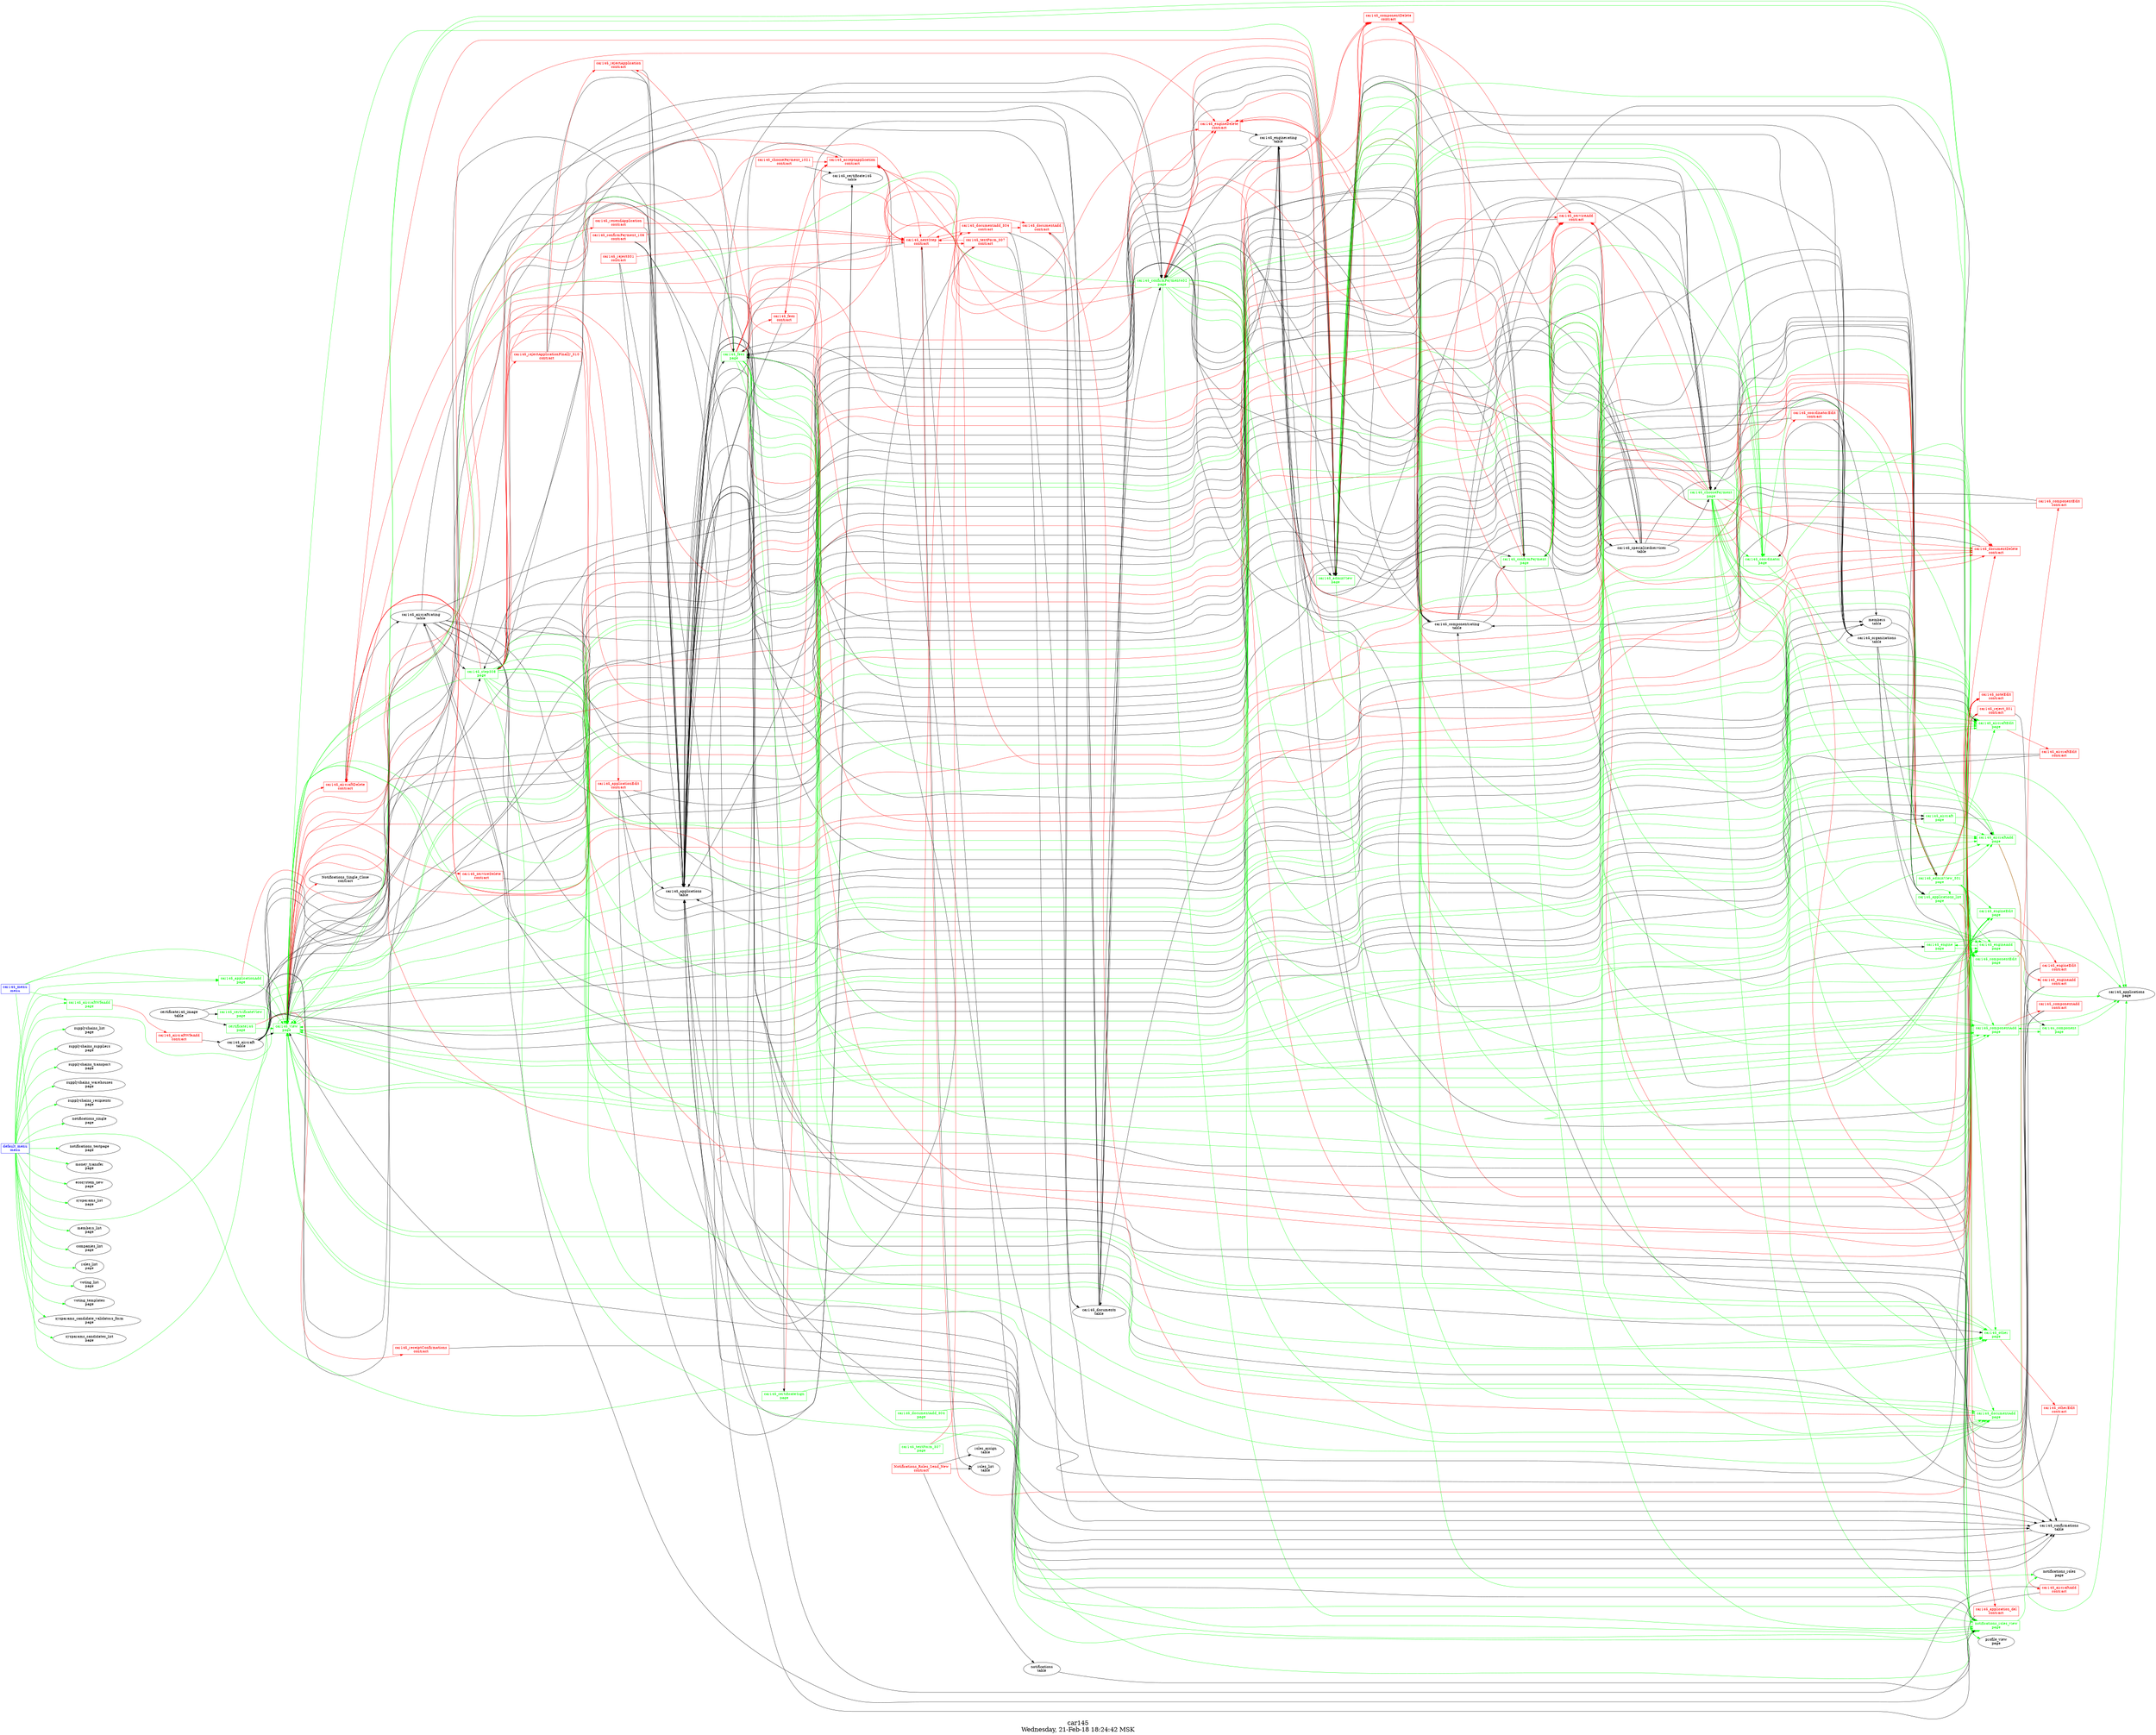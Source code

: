 digraph G {
fontsize="24.0";
label="car145\nWednesday, 21-Feb-18 18:24:42 MSK";
nojustify=true;
ordering=out;
rankdir=LR;
size="30";
"car145_menu\nmenu" -> "car145_applicationAdd\npage"  [ color=green ]
"car145_menu\nmenu" -> "car145_view\npage"  [ color=green ]
"car145_menu\nmenu" -> "car145_aircraftWfeAdd\npage"  [ color=green ]
"car145_menu\nmenu" -> "car145_applications_list\npage"  [ color=green ]
"car145_menu\nmenu" [color=blue, fontcolor=blue, group=menus, shape=record];
"default_menu\nmenu" -> "car145_applicationAdd\npage"  [ color=green ]
"default_menu\nmenu" -> "car145_view\npage"  [ color=green ]
"default_menu\nmenu" -> "car145_aircraftWfeAdd\npage"  [ color=green ]
"default_menu\nmenu" -> "car145_applications_list\npage"  [ color=green ]
"default_menu\nmenu" -> "supplychains_list\npage"  [ color=green ]
"default_menu\nmenu" -> "supplychains_suppliers\npage"  [ color=green ]
"default_menu\nmenu" -> "supplychains_transport\npage"  [ color=green ]
"default_menu\nmenu" -> "supplychains_warehouses\npage"  [ color=green ]
"default_menu\nmenu" -> "supplychains_recipients\npage"  [ color=green ]
"default_menu\nmenu" -> "notifications_single\npage"  [ color=green ]
"default_menu\nmenu" -> "notifications_roles\npage"  [ color=green ]
"default_menu\nmenu" -> "notifications_testpage\npage"  [ color=green ]
"default_menu\nmenu" -> "money_transfer\npage"  [ color=green ]
"default_menu\nmenu" -> "ecosystem_new\npage"  [ color=green ]
"default_menu\nmenu" -> "sysparams_list\npage"  [ color=green ]
"default_menu\nmenu" -> "profile_view\npage"  [ color=green ]
"default_menu\nmenu" -> "members_list\npage"  [ color=green ]
"default_menu\nmenu" -> "companies_list\npage"  [ color=green ]
"default_menu\nmenu" -> "roles_list\npage"  [ color=green ]
"default_menu\nmenu" -> "voting_list\npage"  [ color=green ]
"default_menu\nmenu" -> "voting_templates\npage"  [ color=green ]
"default_menu\nmenu" -> "sysparams_candidate_validators_form\npage"  [ color=green ]
"default_menu\nmenu" -> "sysparams_candidates_list\npage"  [ color=green ]
"default_menu\nmenu" [color=blue, fontcolor=blue, group=menus, shape=record];
"car145_adminView\npage" -> "car145_aircraftDelete\ncontract"  [ color=red ]
"car145_adminView\npage" -> "car145_engineDelete\ncontract"  [ color=red ]
"car145_adminView\npage" -> "car145_componentDelete\ncontract"  [ color=red ]
"car145_adminView\npage" -> "car145_serviceAdd\ncontract"  [ color=red ]
"car145_adminView\npage" -> "car145_documentDelete\ncontract"  [ color=red ]
"car145_adminView\npage" -> "car145_noteEdit\ncontract"  [ color=red ]
"car145_adminView\npage" -> "car145_acceptApplication\ncontract"  [ color=red ]
"car145_adminView\npage" -> "car145_rejectApplication\ncontract"  [ color=red ]
"car145_applications\ntable" -> "car145_adminView\npage"  [ color="" ]
"car145_organizations\ntable" -> "car145_adminView\npage"  [ color="" ]
"car145_aircraftrating\ntable" -> "car145_adminView\npage"  [ color="" ]
"car145_aircraft\ntable" -> "car145_adminView\npage"  [ color="" ]
"car145_enginerating\ntable" -> "car145_adminView\npage"  [ color="" ]
"car145_componentrating\ntable" -> "car145_adminView\npage"  [ color="" ]
"car145_specializedservices\ntable" -> "car145_adminView\npage"  [ color="" ]
"car145_documents\ntable" -> "car145_adminView\npage"  [ color="" ]
"car145_adminView\npage" -> "car145_coordinator\npage"  [ color=green ]
"car145_adminView\npage" -> "car145_aircraftEdit\npage"  [ color=green ]
"car145_adminView\npage" -> "car145_aircraftAdd\npage"  [ color=green ]
"car145_adminView\npage" -> "car145_engineEdit\npage"  [ color=green ]
"car145_adminView\npage" -> "car145_engineAdd\npage"  [ color=green ]
"car145_adminView\npage" -> "car145_componentEdit\npage"  [ color=green ]
"car145_adminView\npage" -> "car145_componentAdd\npage"  [ color=green ]
"car145_adminView\npage" -> "car145_view\npage"  [ color=green ]
"car145_adminView\npage" -> "car145_other\npage"  [ color=green ]
"car145_adminView\npage" -> "car145_documentAdd\npage"  [ color=green ]
"car145_adminView\npage" -> "notifications_roles_view\npage"  [ color=green ]
"car145_adminView\npage" [color=green, fontcolor=green, group=pages, shape=record];
"car145_adminView_301\npage" -> "car145_aircraftDelete\ncontract"  [ color=red ]
"car145_adminView_301\npage" -> "car145_engineDelete\ncontract"  [ color=red ]
"car145_adminView_301\npage" -> "car145_componentDelete\ncontract"  [ color=red ]
"car145_adminView_301\npage" -> "car145_serviceAdd\ncontract"  [ color=red ]
"car145_adminView_301\npage" -> "car145_documentDelete\ncontract"  [ color=red ]
"car145_adminView_301\npage" -> "car145_noteEdit\ncontract"  [ color=red ]
"car145_adminView_301\npage" -> "car145_acceptApplication\ncontract"  [ color=red ]
"car145_adminView_301\npage" -> "car145_reject_301\ncontract"  [ color=red ]
"car145_applications\ntable" -> "car145_adminView_301\npage"  [ color="" ]
"car145_organizations\ntable" -> "car145_adminView_301\npage"  [ color="" ]
"car145_aircraftrating\ntable" -> "car145_adminView_301\npage"  [ color="" ]
"car145_aircraft\ntable" -> "car145_adminView_301\npage"  [ color="" ]
"car145_enginerating\ntable" -> "car145_adminView_301\npage"  [ color="" ]
"car145_componentrating\ntable" -> "car145_adminView_301\npage"  [ color="" ]
"car145_specializedservices\ntable" -> "car145_adminView_301\npage"  [ color="" ]
"car145_documents\ntable" -> "car145_adminView_301\npage"  [ color="" ]
"car145_adminView_301\npage" -> "car145_coordinator\npage"  [ color=green ]
"car145_adminView_301\npage" -> "car145_aircraftEdit\npage"  [ color=green ]
"car145_adminView_301\npage" -> "car145_aircraftAdd\npage"  [ color=green ]
"car145_adminView_301\npage" -> "car145_engineEdit\npage"  [ color=green ]
"car145_adminView_301\npage" -> "car145_engineAdd\npage"  [ color=green ]
"car145_adminView_301\npage" -> "car145_componentEdit\npage"  [ color=green ]
"car145_adminView_301\npage" -> "car145_componentAdd\npage"  [ color=green ]
"car145_adminView_301\npage" -> "car145_view\npage"  [ color=green ]
"car145_adminView_301\npage" -> "car145_other\npage"  [ color=green ]
"car145_adminView_301\npage" -> "car145_documentAdd\npage"  [ color=green ]
"car145_adminView_301\npage" -> "notifications_roles_view\npage"  [ color=green ]
"car145_adminView_301\npage" [color=green, fontcolor=green, group=pages, shape=record];
"car145_aircraftrating\ntable" -> "car145_aircraft\npage"  [ color="" ]
"car145_aircraft\ntable" -> "car145_aircraft\npage"  [ color="" ]
"car145_aircraft\npage" -> "car145_applications\npage"  [ color=green ]
"car145_aircraft\npage" -> "car145_aircraftAdd\npage"  [ color=green ]
"car145_aircraft\npage" [color=green, fontcolor=green, group=pages, shape=record];
"car145_aircraftAdd\npage" -> "car145_aircraftAdd\ncontract"  [ color=red ]
"car145_aircraft\ntable" -> "car145_aircraftAdd\npage"  [ color="" ]
"car145_aircraftAdd\npage" -> "car145_applications\npage"  [ color=green ]
"car145_aircraftAdd\npage" -> "car145_view\npage"  [ color=green ]
"car145_aircraftAdd\npage" [color=green, fontcolor=green, group=pages, shape=record];
"car145_aircraftEdit\npage" -> "car145_aircraftEdit\ncontract"  [ color=red ]
"car145_aircraftrating\ntable" -> "car145_aircraftEdit\npage"  [ color="" ]
"car145_aircraft\ntable" -> "car145_aircraftEdit\npage"  [ color="" ]
"car145_aircraftEdit\npage" -> "car145_view\npage"  [ color=green ]
"car145_aircraftEdit\npage" [color=green, fontcolor=green, group=pages, shape=record];
"car145_aircraftWfeAdd\npage" -> "car145_aircraftWfeAdd\ncontract"  [ color=red ]
"car145_aircraftWfeAdd\npage" [color=green, fontcolor=green, group=pages, shape=record];
"car145_applicationAdd\npage" -> "car145_applicationEdit\ncontract"  [ color=red ]
"car145_applicationAdd\npage" -> "car145_view\npage"  [ color=green ]
"car145_applicationAdd\npage" [color=green, fontcolor=green, group=pages, shape=record];
"car145_applications_list\npage" -> "car145_application_del\ncontract"  [ color=red ]
"car145_applications\ntable" -> "car145_applications_list\npage"  [ color="" ]
"car145_organizations\ntable" -> "car145_applications_list\npage"  [ color="" ]
"members\ntable" -> "car145_applications_list\npage"  [ color="" ]
"car145_applications_list\npage" -> "notifications_roles_view\npage"  [ color=green ]
"car145_applications_list\npage" -> "profile_view\npage"  [ color=green ]
"car145_applications_list\npage" -> "car145_applications_list\npage"  [ color=green ]
"car145_applications_list\npage" [color=green, fontcolor=green, group=pages, shape=record];
"car145_certificateSign\npage" -> "car145_acceptApplication\ncontract"  [ color=red ]
"certificate145_image\ntable" -> "car145_certificateSign\npage"  [ color="" ]
"car145_certificateSign\npage" -> "notifications_roles_view\npage"  [ color=green ]
"car145_certificateSign\npage" [color=green, fontcolor=green, group=pages, shape=record];
"certificate145_image\ntable" -> "car145_certrificateView\npage"  [ color="" ]
"car145_certrificateView\npage" [color=green, fontcolor=green, group=pages, shape=record];
"car145_choosePayment\npage" -> "car145_aircraftDelete\ncontract"  [ color=red ]
"car145_choosePayment\npage" -> "car145_engineDelete\ncontract"  [ color=red ]
"car145_choosePayment\npage" -> "car145_componentDelete\ncontract"  [ color=red ]
"car145_choosePayment\npage" -> "car145_serviceAdd\ncontract"  [ color=red ]
"car145_choosePayment\npage" -> "car145_documentDelete\ncontract"  [ color=red ]
"car145_choosePayment\npage" -> "car145_noteEdit\ncontract"  [ color=red ]
"car145_applications\ntable" -> "car145_choosePayment\npage"  [ color="" ]
"car145_organizations\ntable" -> "car145_choosePayment\npage"  [ color="" ]
"car145_aircraftrating\ntable" -> "car145_choosePayment\npage"  [ color="" ]
"car145_aircraft\ntable" -> "car145_choosePayment\npage"  [ color="" ]
"car145_enginerating\ntable" -> "car145_choosePayment\npage"  [ color="" ]
"car145_componentrating\ntable" -> "car145_choosePayment\npage"  [ color="" ]
"car145_specializedservices\ntable" -> "car145_choosePayment\npage"  [ color="" ]
"car145_documents\ntable" -> "car145_choosePayment\npage"  [ color="" ]
"car145_choosePayment\npage" -> "car145_coordinator\npage"  [ color=green ]
"car145_choosePayment\npage" -> "car145_aircraftEdit\npage"  [ color=green ]
"car145_choosePayment\npage" -> "car145_aircraftAdd\npage"  [ color=green ]
"car145_choosePayment\npage" -> "car145_engineEdit\npage"  [ color=green ]
"car145_choosePayment\npage" -> "car145_engineAdd\npage"  [ color=green ]
"car145_choosePayment\npage" -> "car145_componentEdit\npage"  [ color=green ]
"car145_choosePayment\npage" -> "car145_componentAdd\npage"  [ color=green ]
"car145_choosePayment\npage" -> "car145_view\npage"  [ color=green ]
"car145_choosePayment\npage" -> "car145_other\npage"  [ color=green ]
"car145_choosePayment\npage" -> "car145_documentAdd\npage"  [ color=green ]
"car145_choosePayment\npage" -> "notifications_roles_view\npage"  [ color=green ]
"car145_choosePayment\npage" [color=green, fontcolor=green, group=pages, shape=record];
"car145_componentrating\ntable" -> "car145_component\npage"  [ color="" ]
"car145_component\npage" -> "car145_applications\npage"  [ color=green ]
"car145_component\npage" -> "car145_componentAdd\npage"  [ color=green ]
"car145_component\npage" [color=green, fontcolor=green, group=pages, shape=record];
"car145_componentAdd\npage" -> "car145_componentAdd\ncontract"  [ color=red ]
"car145_componentAdd\npage" -> "car145_applications\npage"  [ color=green ]
"car145_componentAdd\npage" -> "car145_component\npage"  [ color=green ]
"car145_componentAdd\npage" -> "car145_view\npage"  [ color=green ]
"car145_componentAdd\npage" [color=green, fontcolor=green, group=pages, shape=record];
"car145_componentEdit\npage" -> "car145_componentEdit\ncontract"  [ color=red ]
"car145_componentrating\ntable" -> "car145_componentEdit\npage"  [ color="" ]
"car145_componentEdit\npage" -> "car145_view\npage"  [ color=green ]
"car145_componentEdit\npage" [color=green, fontcolor=green, group=pages, shape=record];
"car145_confirmPayment\npage" -> "car145_aircraftDelete\ncontract"  [ color=red ]
"car145_confirmPayment\npage" -> "car145_engineDelete\ncontract"  [ color=red ]
"car145_confirmPayment\npage" -> "car145_componentDelete\ncontract"  [ color=red ]
"car145_confirmPayment\npage" -> "car145_serviceAdd\ncontract"  [ color=red ]
"car145_confirmPayment\npage" -> "car145_documentDelete\ncontract"  [ color=red ]
"car145_confirmPayment\npage" -> "car145_noteEdit\ncontract"  [ color=red ]
"car145_applications\ntable" -> "car145_confirmPayment\npage"  [ color="" ]
"car145_organizations\ntable" -> "car145_confirmPayment\npage"  [ color="" ]
"car145_aircraftrating\ntable" -> "car145_confirmPayment\npage"  [ color="" ]
"car145_aircraft\ntable" -> "car145_confirmPayment\npage"  [ color="" ]
"car145_enginerating\ntable" -> "car145_confirmPayment\npage"  [ color="" ]
"car145_componentrating\ntable" -> "car145_confirmPayment\npage"  [ color="" ]
"car145_specializedservices\ntable" -> "car145_confirmPayment\npage"  [ color="" ]
"car145_documents\ntable" -> "car145_confirmPayment\npage"  [ color="" ]
"car145_confirmPayment\npage" -> "car145_coordinator\npage"  [ color=green ]
"car145_confirmPayment\npage" -> "car145_aircraftEdit\npage"  [ color=green ]
"car145_confirmPayment\npage" -> "car145_aircraftAdd\npage"  [ color=green ]
"car145_confirmPayment\npage" -> "car145_engineEdit\npage"  [ color=green ]
"car145_confirmPayment\npage" -> "car145_engineAdd\npage"  [ color=green ]
"car145_confirmPayment\npage" -> "car145_componentEdit\npage"  [ color=green ]
"car145_confirmPayment\npage" -> "car145_componentAdd\npage"  [ color=green ]
"car145_confirmPayment\npage" -> "car145_view\npage"  [ color=green ]
"car145_confirmPayment\npage" -> "car145_other\npage"  [ color=green ]
"car145_confirmPayment\npage" -> "car145_documentAdd\npage"  [ color=green ]
"car145_confirmPayment\npage" -> "notifications_roles_view\npage"  [ color=green ]
"car145_confirmPayment\npage" [color=green, fontcolor=green, group=pages, shape=record];
"car145_confirmPayment402\npage" -> "car145_aircraftDelete\ncontract"  [ color=red ]
"car145_confirmPayment402\npage" -> "car145_engineDelete\ncontract"  [ color=red ]
"car145_confirmPayment402\npage" -> "car145_componentDelete\ncontract"  [ color=red ]
"car145_confirmPayment402\npage" -> "car145_serviceAdd\ncontract"  [ color=red ]
"car145_confirmPayment402\npage" -> "car145_documentDelete\ncontract"  [ color=red ]
"car145_confirmPayment402\npage" -> "car145_noteEdit\ncontract"  [ color=red ]
"car145_confirmPayment402\npage" -> "car145_acceptApplication\ncontract"  [ color=red ]
"car145_applications\ntable" -> "car145_confirmPayment402\npage"  [ color="" ]
"car145_organizations\ntable" -> "car145_confirmPayment402\npage"  [ color="" ]
"car145_aircraftrating\ntable" -> "car145_confirmPayment402\npage"  [ color="" ]
"car145_aircraft\ntable" -> "car145_confirmPayment402\npage"  [ color="" ]
"car145_enginerating\ntable" -> "car145_confirmPayment402\npage"  [ color="" ]
"car145_componentrating\ntable" -> "car145_confirmPayment402\npage"  [ color="" ]
"car145_specializedservices\ntable" -> "car145_confirmPayment402\npage"  [ color="" ]
"car145_documents\ntable" -> "car145_confirmPayment402\npage"  [ color="" ]
"car145_confirmPayment402\npage" -> "car145_coordinator\npage"  [ color=green ]
"car145_confirmPayment402\npage" -> "car145_aircraftEdit\npage"  [ color=green ]
"car145_confirmPayment402\npage" -> "car145_aircraftAdd\npage"  [ color=green ]
"car145_confirmPayment402\npage" -> "car145_engineEdit\npage"  [ color=green ]
"car145_confirmPayment402\npage" -> "car145_engineAdd\npage"  [ color=green ]
"car145_confirmPayment402\npage" -> "car145_componentEdit\npage"  [ color=green ]
"car145_confirmPayment402\npage" -> "car145_componentAdd\npage"  [ color=green ]
"car145_confirmPayment402\npage" -> "car145_view\npage"  [ color=green ]
"car145_confirmPayment402\npage" -> "car145_other\npage"  [ color=green ]
"car145_confirmPayment402\npage" -> "car145_documentAdd\npage"  [ color=green ]
"car145_confirmPayment402\npage" -> "notifications_roles_view\npage"  [ color=green ]
"car145_confirmPayment402\npage" [color=green, fontcolor=green, group=pages, shape=record];
"car145_coordinator\npage" -> "car145_coordinatorEdit\ncontract"  [ color=red ]
"car145_organizations\ntable" -> "car145_coordinator\npage"  [ color="" ]
"car145_coordinator\npage" -> "car145_applications\npage"  [ color=green ]
"car145_coordinator\npage" -> "car145_view\npage"  [ color=green ]
"car145_coordinator\npage" [color=green, fontcolor=green, group=pages, shape=record];
"car145_documentAdd\npage" -> "car145_documentAdd\ncontract"  [ color=red ]
"car145_documentAdd\npage" -> "car145_view\npage"  [ color=green ]
"car145_documentAdd\npage" [color=green, fontcolor=green, group=pages, shape=record];
"car145_documentAdd_304\npage" -> "car145_documentAdd_304\ncontract"  [ color=red ]
"car145_documentAdd_304\npage" -> "notifications_roles_view\npage"  [ color=green ]
"car145_documentAdd_304\npage" [color=green, fontcolor=green, group=pages, shape=record];
"car145_enginerating\ntable" -> "car145_engine\npage"  [ color="" ]
"car145_engine\npage" -> "car145_applications\npage"  [ color=green ]
"car145_engine\npage" -> "car145_engineAdd\npage"  [ color=green ]
"car145_engine\npage" [color=green, fontcolor=green, group=pages, shape=record];
"car145_engineAdd\npage" -> "car145_engineAdd\ncontract"  [ color=red ]
"car145_engineAdd\npage" -> "car145_applications\npage"  [ color=green ]
"car145_engineAdd\npage" -> "car145_engine\npage"  [ color=green ]
"car145_engineAdd\npage" -> "car145_view\npage"  [ color=green ]
"car145_engineAdd\npage" [color=green, fontcolor=green, group=pages, shape=record];
"car145_engineEdit\npage" -> "car145_engineEdit\ncontract"  [ color=red ]
"car145_enginerating\ntable" -> "car145_engineEdit\npage"  [ color="" ]
"car145_engineEdit\npage" -> "car145_view\npage"  [ color=green ]
"car145_engineEdit\npage" [color=green, fontcolor=green, group=pages, shape=record];
"car145_fees\npage" -> "car145_aircraftDelete\ncontract"  [ color=red ]
"car145_fees\npage" -> "car145_engineDelete\ncontract"  [ color=red ]
"car145_fees\npage" -> "car145_componentDelete\ncontract"  [ color=red ]
"car145_fees\npage" -> "car145_serviceAdd\ncontract"  [ color=red ]
"car145_fees\npage" -> "car145_documentDelete\ncontract"  [ color=red ]
"car145_fees\npage" -> "car145_noteEdit\ncontract"  [ color=red ]
"car145_fees\npage" -> "car145_fees\ncontract"  [ color=red ]
"car145_applications\ntable" -> "car145_fees\npage"  [ color="" ]
"car145_organizations\ntable" -> "car145_fees\npage"  [ color="" ]
"car145_aircraftrating\ntable" -> "car145_fees\npage"  [ color="" ]
"car145_aircraft\ntable" -> "car145_fees\npage"  [ color="" ]
"car145_enginerating\ntable" -> "car145_fees\npage"  [ color="" ]
"car145_componentrating\ntable" -> "car145_fees\npage"  [ color="" ]
"car145_specializedservices\ntable" -> "car145_fees\npage"  [ color="" ]
"car145_documents\ntable" -> "car145_fees\npage"  [ color="" ]
"car145_fees\npage" -> "car145_coordinator\npage"  [ color=green ]
"car145_fees\npage" -> "car145_aircraftEdit\npage"  [ color=green ]
"car145_fees\npage" -> "car145_aircraftAdd\npage"  [ color=green ]
"car145_fees\npage" -> "car145_engineEdit\npage"  [ color=green ]
"car145_fees\npage" -> "car145_engineAdd\npage"  [ color=green ]
"car145_fees\npage" -> "car145_componentEdit\npage"  [ color=green ]
"car145_fees\npage" -> "car145_componentAdd\npage"  [ color=green ]
"car145_fees\npage" -> "car145_view\npage"  [ color=green ]
"car145_fees\npage" -> "car145_other\npage"  [ color=green ]
"car145_fees\npage" -> "car145_documentAdd\npage"  [ color=green ]
"car145_fees\npage" -> "notifications_roles_view\npage"  [ color=green ]
"car145_fees\npage" [color=green, fontcolor=green, group=pages, shape=record];
"car145_other\npage" -> "car145_otherEdit\ncontract"  [ color=red ]
"car145_applications\ntable" -> "car145_other\npage"  [ color="" ]
"car145_other\npage" -> "car145_view\npage"  [ color=green ]
"car145_other\npage" [color=green, fontcolor=green, group=pages, shape=record];
"car145_step308\npage" -> "car145_aircraftDelete\ncontract"  [ color=red ]
"car145_step308\npage" -> "car145_engineDelete\ncontract"  [ color=red ]
"car145_step308\npage" -> "car145_componentDelete\ncontract"  [ color=red ]
"car145_step308\npage" -> "car145_serviceAdd\ncontract"  [ color=red ]
"car145_step308\npage" -> "car145_documentDelete\ncontract"  [ color=red ]
"car145_step308\npage" -> "car145_noteEdit\ncontract"  [ color=red ]
"car145_step308\npage" -> "car145_acceptApplication\ncontract"  [ color=red ]
"car145_step308\npage" -> "car145_rejectApplicationFinally_310\ncontract"  [ color=red ]
"car145_applications\ntable" -> "car145_step308\npage"  [ color="" ]
"car145_organizations\ntable" -> "car145_step308\npage"  [ color="" ]
"car145_aircraftrating\ntable" -> "car145_step308\npage"  [ color="" ]
"car145_aircraft\ntable" -> "car145_step308\npage"  [ color="" ]
"car145_enginerating\ntable" -> "car145_step308\npage"  [ color="" ]
"car145_componentrating\ntable" -> "car145_step308\npage"  [ color="" ]
"car145_specializedservices\ntable" -> "car145_step308\npage"  [ color="" ]
"car145_documents\ntable" -> "car145_step308\npage"  [ color="" ]
"car145_step308\npage" -> "car145_coordinator\npage"  [ color=green ]
"car145_step308\npage" -> "car145_aircraftEdit\npage"  [ color=green ]
"car145_step308\npage" -> "car145_aircraftAdd\npage"  [ color=green ]
"car145_step308\npage" -> "car145_engineEdit\npage"  [ color=green ]
"car145_step308\npage" -> "car145_engineAdd\npage"  [ color=green ]
"car145_step308\npage" -> "car145_componentEdit\npage"  [ color=green ]
"car145_step308\npage" -> "car145_componentAdd\npage"  [ color=green ]
"car145_step308\npage" -> "car145_view\npage"  [ color=green ]
"car145_step308\npage" -> "car145_other\npage"  [ color=green ]
"car145_step308\npage" -> "car145_documentAdd\npage"  [ color=green ]
"car145_step308\npage" -> "notifications_roles_view\npage"  [ color=green ]
"car145_step308\npage" [color=green, fontcolor=green, group=pages, shape=record];
"car145_textForm_307\npage" -> "car145_textForm_307\ncontract"  [ color=red ]
"car145_textForm_307\npage" -> "notifications_roles_view\npage"  [ color=green ]
"car145_textForm_307\npage" [color=green, fontcolor=green, group=pages, shape=record];
"car145_view\npage" -> "car145_aircraftDelete\ncontract"  [ color=red ]
"car145_view\npage" -> "car145_engineDelete\ncontract"  [ color=red ]
"car145_view\npage" -> "car145_componentDelete\ncontract"  [ color=red ]
"car145_view\npage" -> "car145_serviceDelete\ncontract"  [ color=red ]
"car145_view\npage" -> "car145_serviceAdd\ncontract"  [ color=red ]
"car145_view\npage" -> "car145_documentDelete\ncontract"  [ color=red ]
"car145_view\npage" -> "car145_noteEdit\ncontract"  [ color=red ]
"car145_view\npage" -> "car145_resendApplication\ncontract"  [ color=red ]
"car145_view\npage" -> "car145_nextStep\ncontract"  [ color=red ]
"car145_view\npage" -> "Notifications_Single_Close\ncontract"  [ color=red ]
"car145_applications\ntable" -> "car145_view\npage"  [ color="" ]
"car145_organizations\ntable" -> "car145_view\npage"  [ color="" ]
"car145_aircraftrating\ntable" -> "car145_view\npage"  [ color="" ]
"car145_aircraft\ntable" -> "car145_view\npage"  [ color="" ]
"car145_enginerating\ntable" -> "car145_view\npage"  [ color="" ]
"car145_componentrating\ntable" -> "car145_view\npage"  [ color="" ]
"car145_specializedservices\ntable" -> "car145_view\npage"  [ color="" ]
"car145_documents\ntable" -> "car145_view\npage"  [ color="" ]
"car145_confirmations\ntable" -> "car145_view\npage"  [ color="" ]
"car145_view\npage" -> "car145_coordinator\npage"  [ color=green ]
"car145_view\npage" -> "car145_aircraftEdit\npage"  [ color=green ]
"car145_view\npage" -> "car145_aircraftAdd\npage"  [ color=green ]
"car145_view\npage" -> "car145_engineEdit\npage"  [ color=green ]
"car145_view\npage" -> "car145_engineAdd\npage"  [ color=green ]
"car145_view\npage" -> "car145_componentEdit\npage"  [ color=green ]
"car145_view\npage" -> "car145_componentAdd\npage"  [ color=green ]
"car145_view\npage" -> "car145_view\npage"  [ color=green ]
"car145_view\npage" -> "car145_other\npage"  [ color=green ]
"car145_view\npage" -> "car145_documentAdd\npage"  [ color=green ]
"car145_view\npage" [color=green, fontcolor=green, group=pages, shape=record];
"certificate145\npage" -> "car145_receiptConfirmations\ncontract"  [ color=red ]
"certificate145_image\ntable" -> "certificate145\npage"  [ color="" ]
"certificate145\npage" -> "car145_view\npage"  [ color=green ]
"certificate145\npage" [color=green, fontcolor=green, group=pages, shape=record];
"car145_applications\ntable" -> "notifications_roles_view\npage"  [ color="" ]
"car145_organizations\ntable" -> "notifications_roles_view\npage"  [ color="" ]
"notifications\ntable" -> "notifications_roles_view\npage"  [ color="" ]
"notifications_roles_view\npage" -> "notifications_roles\npage"  [ color=green ]
"notifications_roles_view\npage" [color=green, fontcolor=green, group=pages, shape=record];
"Notifications_Roles_Send_New\ncontract" -> "roles_assign\ntable"  [ color="" ]
"Notifications_Roles_Send_New\ncontract" -> "roles_list\ntable"  [ color="" ]
"Notifications_Roles_Send_New\ncontract" -> "notifications\ntable"  [ color="" ]
"Notifications_Roles_Send_New\ncontract" [color=red, fontcolor=red, group=contracts, shape=record];
"car145_acceptApplication\ncontract" -> "car145_nextStep\ncontract"  [ color=red ]
"car145_acceptApplication\ncontract" -> "car145_confirmations\ntable"  [ color="" ]
"car145_acceptApplication\ncontract" -> "car145_applications\ntable"  [ color="" ]
"car145_acceptApplication\ncontract" [color=red, fontcolor=red, group=contracts, shape=record];
"car145_aircraftAdd\ncontract" -> "car145_aircraftrating\ntable"  [ color="" ]
"car145_aircraftAdd\ncontract" -> "car145_applications\ntable"  [ color="" ]
"car145_aircraftAdd\ncontract" [color=red, fontcolor=red, group=contracts, shape=record];
"car145_aircraftDelete\ncontract" -> "car145_aircraftrating\ntable"  [ color="" ]
"car145_aircraftDelete\ncontract" [color=red, fontcolor=red, group=contracts, shape=record];
"car145_aircraftEdit\ncontract" -> "car145_aircraftrating\ntable"  [ color="" ]
"car145_aircraftEdit\ncontract" -> "car145_applications\ntable"  [ color="" ]
"car145_aircraftEdit\ncontract" [color=red, fontcolor=red, group=contracts, shape=record];
"car145_aircraftWfeAdd\ncontract" -> "car145_aircraft\ntable"  [ color="" ]
"car145_aircraftWfeAdd\ncontract" [color=red, fontcolor=red, group=contracts, shape=record];
"car145_applicationEdit\ncontract" -> "members\ntable"  [ color="" ]
"car145_applicationEdit\ncontract" -> "car145_organizations\ntable"  [ color="" ]
"car145_applicationEdit\ncontract" -> "car145_applications\ntable"  [ color="" ]
"car145_applicationEdit\ncontract" -> "car145_certificate145\ntable"  [ color="" ]
"car145_applicationEdit\ncontract" -> "car145_confirmations\ntable"  [ color="" ]
"car145_applicationEdit\ncontract" [color=red, fontcolor=red, group=contracts, shape=record];
"car145_application_del\ncontract" -> "car145_applications\ntable"  [ color="" ]
"car145_application_del\ncontract" [color=red, fontcolor=red, group=contracts, shape=record];
"car145_choosePayment_1021\ncontract" -> "car145_acceptApplication\ncontract"  [ color=red ]
"car145_choosePayment_1021\ncontract" -> "car145_certificate145\ntable"  [ color="" ]
"car145_choosePayment_1021\ncontract" [color=red, fontcolor=red, group=contracts, shape=record];
"car145_componentAdd\ncontract" -> "car145_componentrating\ntable"  [ color="" ]
"car145_componentAdd\ncontract" -> "car145_applications\ntable"  [ color="" ]
"car145_componentAdd\ncontract" [color=red, fontcolor=red, group=contracts, shape=record];
"car145_componentDelete\ncontract" -> "car145_componentrating\ntable"  [ color="" ]
"car145_componentDelete\ncontract" [color=red, fontcolor=red, group=contracts, shape=record];
"car145_componentEdit\ncontract" -> "car145_componentrating\ntable"  [ color="" ]
"car145_componentEdit\ncontract" -> "car145_applications\ntable"  [ color="" ]
"car145_componentEdit\ncontract" [color=red, fontcolor=red, group=contracts, shape=record];
"car145_confirmPayment_106\ncontract" -> "car145_nextStep\ncontract"  [ color=red ]
"car145_confirmPayment_106\ncontract" -> "car145_certificate145\ntable"  [ color="" ]
"car145_confirmPayment_106\ncontract" -> "car145_confirmations\ntable"  [ color="" ]
"car145_confirmPayment_106\ncontract" -> "car145_applications\ntable"  [ color="" ]
"car145_confirmPayment_106\ncontract" [color=red, fontcolor=red, group=contracts, shape=record];
"car145_coordinatorEdit\ncontract" -> "members\ntable"  [ color="" ]
"car145_coordinatorEdit\ncontract" -> "car145_organizations\ntable"  [ color="" ]
"car145_coordinatorEdit\ncontract" -> "car145_applications\ntable"  [ color="" ]
"car145_coordinatorEdit\ncontract" [color=red, fontcolor=red, group=contracts, shape=record];
"car145_documentAdd\ncontract" -> "car145_documents\ntable"  [ color="" ]
"car145_documentAdd\ncontract" [color=red, fontcolor=red, group=contracts, shape=record];
"car145_documentAdd_304\ncontract" -> "car145_documentAdd\ncontract"  [ color=red ]
"car145_documentAdd_304\ncontract" -> "car145_nextStep\ncontract"  [ color=red ]
"car145_documentAdd_304\ncontract" -> "car145_documents\ntable"  [ color="" ]
"car145_documentAdd_304\ncontract" -> "car145_confirmations\ntable"  [ color="" ]
"car145_documentAdd_304\ncontract" [color=red, fontcolor=red, group=contracts, shape=record];
"car145_documentDelete\ncontract" -> "car145_documents\ntable"  [ color="" ]
"car145_documentDelete\ncontract" [color=red, fontcolor=red, group=contracts, shape=record];
"car145_engineAdd\ncontract" -> "car145_enginerating\ntable"  [ color="" ]
"car145_engineAdd\ncontract" -> "car145_applications\ntable"  [ color="" ]
"car145_engineAdd\ncontract" [color=red, fontcolor=red, group=contracts, shape=record];
"car145_engineDelete\ncontract" -> "car145_enginerating\ntable"  [ color="" ]
"car145_engineDelete\ncontract" [color=red, fontcolor=red, group=contracts, shape=record];
"car145_engineEdit\ncontract" -> "car145_enginerating\ntable"  [ color="" ]
"car145_engineEdit\ncontract" -> "car145_applications\ntable"  [ color="" ]
"car145_engineEdit\ncontract" [color=red, fontcolor=red, group=contracts, shape=record];
"car145_fees\ncontract" -> "car145_acceptApplication\ncontract"  [ color=red ]
"car145_fees\ncontract" -> "car145_applications\ntable"  [ color="" ]
"car145_fees\ncontract" [color=red, fontcolor=red, group=contracts, shape=record];
"car145_nextStep\ncontract" -> "car145_documentAdd\ncontract"  [ color=red ]
"car145_nextStep\ncontract" -> "car145_documentAdd_304\ncontract"  [ color=red ]
"car145_nextStep\ncontract" -> "car145_fees\ncontract"  [ color=red ]
"car145_nextStep\ncontract" -> "car145_textForm_307\ncontract"  [ color=red ]
"car145_nextStep\ncontract" -> "car145_applications\ntable"  [ color="" ]
"car145_nextStep\ncontract" -> "car145_confirmations\ntable"  [ color="" ]
"car145_nextStep\ncontract" -> "roles_list\ntable"  [ color="" ]
"car145_nextStep\ncontract" [color=red, fontcolor=red, group=contracts, shape=record];
"car145_noteEdit\ncontract" -> "car145_applications\ntable"  [ color="" ]
"car145_noteEdit\ncontract" [color=red, fontcolor=red, group=contracts, shape=record];
"car145_otherEdit\ncontract" -> "car145_applications\ntable"  [ color="" ]
"car145_otherEdit\ncontract" [color=red, fontcolor=red, group=contracts, shape=record];
"car145_receiptConfirmations\ncontract" -> "car145_confirmations\ntable"  [ color="" ]
"car145_receiptConfirmations\ncontract" [color=red, fontcolor=red, group=contracts, shape=record];
"car145_reject301\ncontract" -> "car145_nextStep\ncontract"  [ color=red ]
"car145_reject301\ncontract" -> "car145_confirmations\ntable"  [ color="" ]
"car145_reject301\ncontract" -> "car145_applications\ntable"  [ color="" ]
"car145_reject301\ncontract" [color=red, fontcolor=red, group=contracts, shape=record];
"car145_rejectApplication\ncontract" -> "car145_applications\ntable"  [ color="" ]
"car145_rejectApplication\ncontract" -> "members\ntable"  [ color="" ]
"car145_rejectApplication\ncontract" [color=red, fontcolor=red, group=contracts, shape=record];
"car145_rejectApplicationFinally_310\ncontract" -> "car145_rejectApplication\ncontract"  [ color=red ]
"car145_rejectApplicationFinally_310\ncontract" -> "car145_applications\ntable"  [ color="" ]
"car145_rejectApplicationFinally_310\ncontract" -> "members\ntable"  [ color="" ]
"car145_rejectApplicationFinally_310\ncontract" [color=red, fontcolor=red, group=contracts, shape=record];
"car145_reject_301\ncontract" -> "car145_nextStep\ncontract"  [ color=red ]
"car145_reject_301\ncontract" -> "car145_confirmations\ntable"  [ color="" ]
"car145_reject_301\ncontract" -> "car145_applications\ntable"  [ color="" ]
"car145_reject_301\ncontract" [color=red, fontcolor=red, group=contracts, shape=record];
"car145_resendApplication\ncontract" -> "car145_nextStep\ncontract"  [ color=red ]
"car145_resendApplication\ncontract" -> "car145_applications\ntable"  [ color="" ]
"car145_resendApplication\ncontract" [color=red, fontcolor=red, group=contracts, shape=record];
"car145_serviceAdd\ncontract" -> "car145_specializedservices\ntable"  [ color="" ]
"car145_serviceAdd\ncontract" -> "car145_applications\ntable"  [ color="" ]
"car145_serviceAdd\ncontract" [color=red, fontcolor=red, group=contracts, shape=record];
"car145_serviceDelete\ncontract" -> "car145_specializedservices\ntable"  [ color="" ]
"car145_serviceDelete\ncontract" [color=red, fontcolor=red, group=contracts, shape=record];
"car145_textForm_307\ncontract" -> "car145_nextStep\ncontract"  [ color=red ]
"car145_textForm_307\ncontract" -> "car145_confirmations\ntable"  [ color="" ]
"car145_textForm_307\ncontract" -> "car145_applications\ntable"  [ color="" ]
"car145_textForm_307\ncontract" [color=red, fontcolor=red, group=contracts, shape=record];
"car145_aircraft\ntable" [color="", fontcolor="", group=tables, shape=""];
"car145_aircraftrating\ntable" [color="", fontcolor="", group=tables, shape=""];
"car145_applications\ntable" [color="", fontcolor="", group=tables, shape=""];
"car145_certificate145\ntable" [color="", fontcolor="", group=tables, shape=""];
"car145_componentrating\ntable" [color="", fontcolor="", group=tables, shape=""];
"car145_confirmations\ntable" [color="", fontcolor="", group=tables, shape=""];
"car145_documents\ntable" [color="", fontcolor="", group=tables, shape=""];
"car145_enginerating\ntable" [color="", fontcolor="", group=tables, shape=""];
"car145_organizations\ntable" [color="", fontcolor="", group=tables, shape=""];
"car145_specializedservices\ntable" [color="", fontcolor="", group=tables, shape=""];
"certificate145_image\ntable" [color="", fontcolor="", group=tables, shape=""];
}
